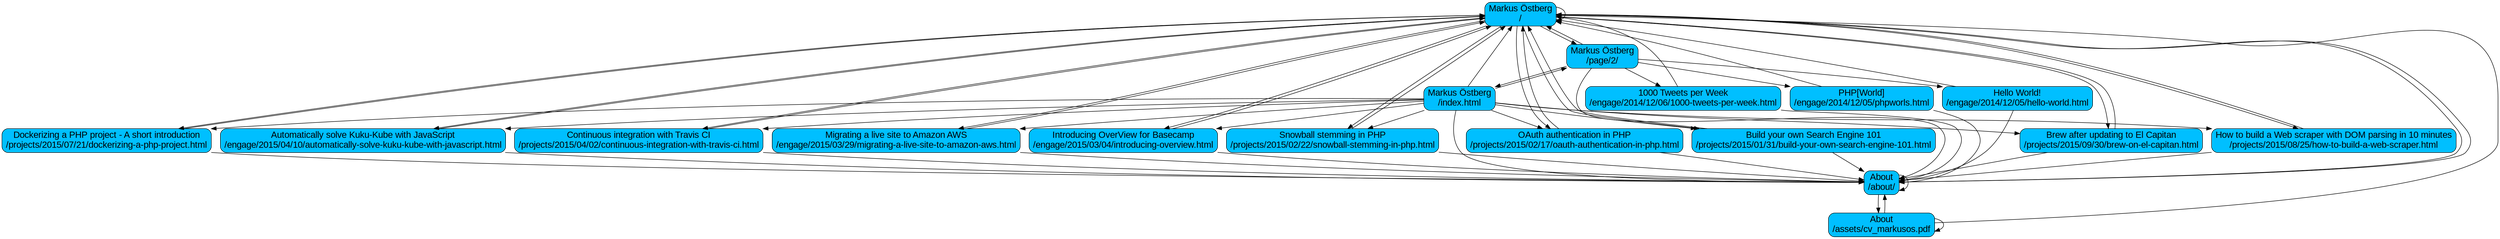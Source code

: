 digraph sitemap {
   overlap=false;
   bgcolor=transparent;
   splines=true;
   rankdir=TB;
   node [shape=Mrecord, fontname="Arial", fontsize=18, style=filled, fillcolor=deepskyblue];
   httpmarkusosgithubio [label = "Markus Östberg\n/"];
   httpmarkusosgithubioabout [label = "About\n/about/"];
   httpmarkusosgithubioprojects20150930brewonelcapitanhtml [label = "Brew after updating to El Capitan\n/projects/2015/09/30/brew-on-el-capitan.html"];
   httpmarkusosgithubioprojects20150825howtobuildawebscraperhtml [label = "How to build a Web scraper with DOM parsing in 10 minutes\n/projects/2015/08/25/how-to-build-a-web-scraper.html"];
   httpmarkusosgithubioprojects20150721dockerizingaphpprojecthtml [label = "Dockerizing a PHP project - A short introduction\n/projects/2015/07/21/dockerizing-a-php-project.html"];
   httpmarkusosgithubioengage20150410automaticallysolvekukukubewithjavascripthtml [label = "Automatically solve Kuku-Kube with JavaScript\n/engage/2015/04/10/automatically-solve-kuku-kube-with-javascript.html"];
   httpmarkusosgithubioprojects20150402continuousintegrationwithtraviscihtml [label = "Continuous integration with Travis CI\n/projects/2015/04/02/continuous-integration-with-travis-ci.html"];
   httpmarkusosgithubioengage20150329migratingalivesitetoamazonawshtml [label = "Migrating a live site to Amazon AWS\n/engage/2015/03/29/migrating-a-live-site-to-amazon-aws.html"];
   httpmarkusosgithubioengage20150304introducingoverviewhtml [label = "Introducing OverView for Basecamp\n/engage/2015/03/04/introducing-overview.html"];
   httpmarkusosgithubioprojects20150222snowballstemminginphphtml [label = "Snowball stemming in PHP\n/projects/2015/02/22/snowball-stemming-in-php.html"];
   httpmarkusosgithubioprojects20150217oauthauthenticationinphphtml [label = "OAuth authentication in PHP\n/projects/2015/02/17/oauth-authentication-in-php.html"];
   httpmarkusosgithubioprojects20150131buildyourownsearchengine101html [label = "Build your own Search Engine 101\n/projects/2015/01/31/build-your-own-search-engine-101.html"];
   httpmarkusosgithubiopage2 [label = "Markus Östberg\n/page/2/"];
   httpmarkusosgithubioassetscv_markusospdf [label = "About\n/assets/cv_markusos.pdf"];
   httpmarkusosgithubioengage201412061000tweetsperweekhtml [label = "1000 Tweets per Week\n/engage/2014/12/06/1000-tweets-per-week.html"];
   httpmarkusosgithubioengage20141205phpworlshtml [label = "PHP[World]\n/engage/2014/12/05/phpworls.html"];
   httpmarkusosgithubioengage20141205helloworldhtml [label = "Hello World!\n/engage/2014/12/05/hello-world.html"];
   httpmarkusosgithubioindexhtml [label = "Markus Östberg\n/index.html"];
   httpmarkusosgithubio -> httpmarkusosgithubio
   httpmarkusosgithubio -> httpmarkusosgithubioabout
   httpmarkusosgithubio -> httpmarkusosgithubioprojects20150930brewonelcapitanhtml
   httpmarkusosgithubio -> httpmarkusosgithubioprojects20150825howtobuildawebscraperhtml
   httpmarkusosgithubio -> httpmarkusosgithubioprojects20150721dockerizingaphpprojecthtml
   httpmarkusosgithubio -> httpmarkusosgithubioengage20150410automaticallysolvekukukubewithjavascripthtml
   httpmarkusosgithubio -> httpmarkusosgithubioprojects20150402continuousintegrationwithtraviscihtml
   httpmarkusosgithubio -> httpmarkusosgithubioengage20150329migratingalivesitetoamazonawshtml
   httpmarkusosgithubio -> httpmarkusosgithubioengage20150304introducingoverviewhtml
   httpmarkusosgithubio -> httpmarkusosgithubioprojects20150222snowballstemminginphphtml
   httpmarkusosgithubio -> httpmarkusosgithubioprojects20150217oauthauthenticationinphphtml
   httpmarkusosgithubio -> httpmarkusosgithubioprojects20150131buildyourownsearchengine101html
   httpmarkusosgithubio -> httpmarkusosgithubiopage2
   httpmarkusosgithubioabout -> httpmarkusosgithubio
   httpmarkusosgithubioabout -> httpmarkusosgithubioabout
   httpmarkusosgithubioabout -> httpmarkusosgithubioassetscv_markusospdf
   httpmarkusosgithubioprojects20150930brewonelcapitanhtml -> httpmarkusosgithubio
   httpmarkusosgithubioprojects20150930brewonelcapitanhtml -> httpmarkusosgithubioabout
   httpmarkusosgithubioprojects20150825howtobuildawebscraperhtml -> httpmarkusosgithubio
   httpmarkusosgithubioprojects20150825howtobuildawebscraperhtml -> httpmarkusosgithubioabout
   httpmarkusosgithubioprojects20150721dockerizingaphpprojecthtml -> httpmarkusosgithubio
   httpmarkusosgithubioprojects20150721dockerizingaphpprojecthtml -> httpmarkusosgithubioabout
   httpmarkusosgithubioengage20150410automaticallysolvekukukubewithjavascripthtml -> httpmarkusosgithubio
   httpmarkusosgithubioengage20150410automaticallysolvekukukubewithjavascripthtml -> httpmarkusosgithubioabout
   httpmarkusosgithubioprojects20150402continuousintegrationwithtraviscihtml -> httpmarkusosgithubio
   httpmarkusosgithubioprojects20150402continuousintegrationwithtraviscihtml -> httpmarkusosgithubioabout
   httpmarkusosgithubioengage20150329migratingalivesitetoamazonawshtml -> httpmarkusosgithubio
   httpmarkusosgithubioengage20150329migratingalivesitetoamazonawshtml -> httpmarkusosgithubioabout
   httpmarkusosgithubioengage20150304introducingoverviewhtml -> httpmarkusosgithubio
   httpmarkusosgithubioengage20150304introducingoverviewhtml -> httpmarkusosgithubioabout
   httpmarkusosgithubioprojects20150222snowballstemminginphphtml -> httpmarkusosgithubio
   httpmarkusosgithubioprojects20150222snowballstemminginphphtml -> httpmarkusosgithubioabout
   httpmarkusosgithubioprojects20150217oauthauthenticationinphphtml -> httpmarkusosgithubio
   httpmarkusosgithubioprojects20150217oauthauthenticationinphphtml -> httpmarkusosgithubioabout
   httpmarkusosgithubioprojects20150131buildyourownsearchengine101html -> httpmarkusosgithubio
   httpmarkusosgithubioprojects20150131buildyourownsearchengine101html -> httpmarkusosgithubioabout
   httpmarkusosgithubiopage2 -> httpmarkusosgithubio
   httpmarkusosgithubiopage2 -> httpmarkusosgithubioabout
   httpmarkusosgithubiopage2 -> httpmarkusosgithubioengage201412061000tweetsperweekhtml
   httpmarkusosgithubiopage2 -> httpmarkusosgithubioengage20141205phpworlshtml
   httpmarkusosgithubiopage2 -> httpmarkusosgithubioengage20141205helloworldhtml
   httpmarkusosgithubiopage2 -> httpmarkusosgithubioindexhtml
   httpmarkusosgithubioassetscv_markusospdf -> httpmarkusosgithubio
   httpmarkusosgithubioassetscv_markusospdf -> httpmarkusosgithubioabout
   httpmarkusosgithubioassetscv_markusospdf -> httpmarkusosgithubioassetscv_markusospdf
   httpmarkusosgithubioengage201412061000tweetsperweekhtml -> httpmarkusosgithubio
   httpmarkusosgithubioengage201412061000tweetsperweekhtml -> httpmarkusosgithubioabout
   httpmarkusosgithubioengage20141205phpworlshtml -> httpmarkusosgithubio
   httpmarkusosgithubioengage20141205phpworlshtml -> httpmarkusosgithubioabout
   httpmarkusosgithubioengage20141205helloworldhtml -> httpmarkusosgithubio
   httpmarkusosgithubioengage20141205helloworldhtml -> httpmarkusosgithubioabout
   httpmarkusosgithubioindexhtml -> httpmarkusosgithubio
   httpmarkusosgithubioindexhtml -> httpmarkusosgithubioabout
   httpmarkusosgithubioindexhtml -> httpmarkusosgithubioprojects20150930brewonelcapitanhtml
   httpmarkusosgithubioindexhtml -> httpmarkusosgithubioprojects20150825howtobuildawebscraperhtml
   httpmarkusosgithubioindexhtml -> httpmarkusosgithubioprojects20150721dockerizingaphpprojecthtml
   httpmarkusosgithubioindexhtml -> httpmarkusosgithubioengage20150410automaticallysolvekukukubewithjavascripthtml
   httpmarkusosgithubioindexhtml -> httpmarkusosgithubioprojects20150402continuousintegrationwithtraviscihtml
   httpmarkusosgithubioindexhtml -> httpmarkusosgithubioengage20150329migratingalivesitetoamazonawshtml
   httpmarkusosgithubioindexhtml -> httpmarkusosgithubioengage20150304introducingoverviewhtml
   httpmarkusosgithubioindexhtml -> httpmarkusosgithubioprojects20150222snowballstemminginphphtml
   httpmarkusosgithubioindexhtml -> httpmarkusosgithubioprojects20150217oauthauthenticationinphphtml
   httpmarkusosgithubioindexhtml -> httpmarkusosgithubioprojects20150131buildyourownsearchengine101html
   httpmarkusosgithubioindexhtml -> httpmarkusosgithubiopage2
}
